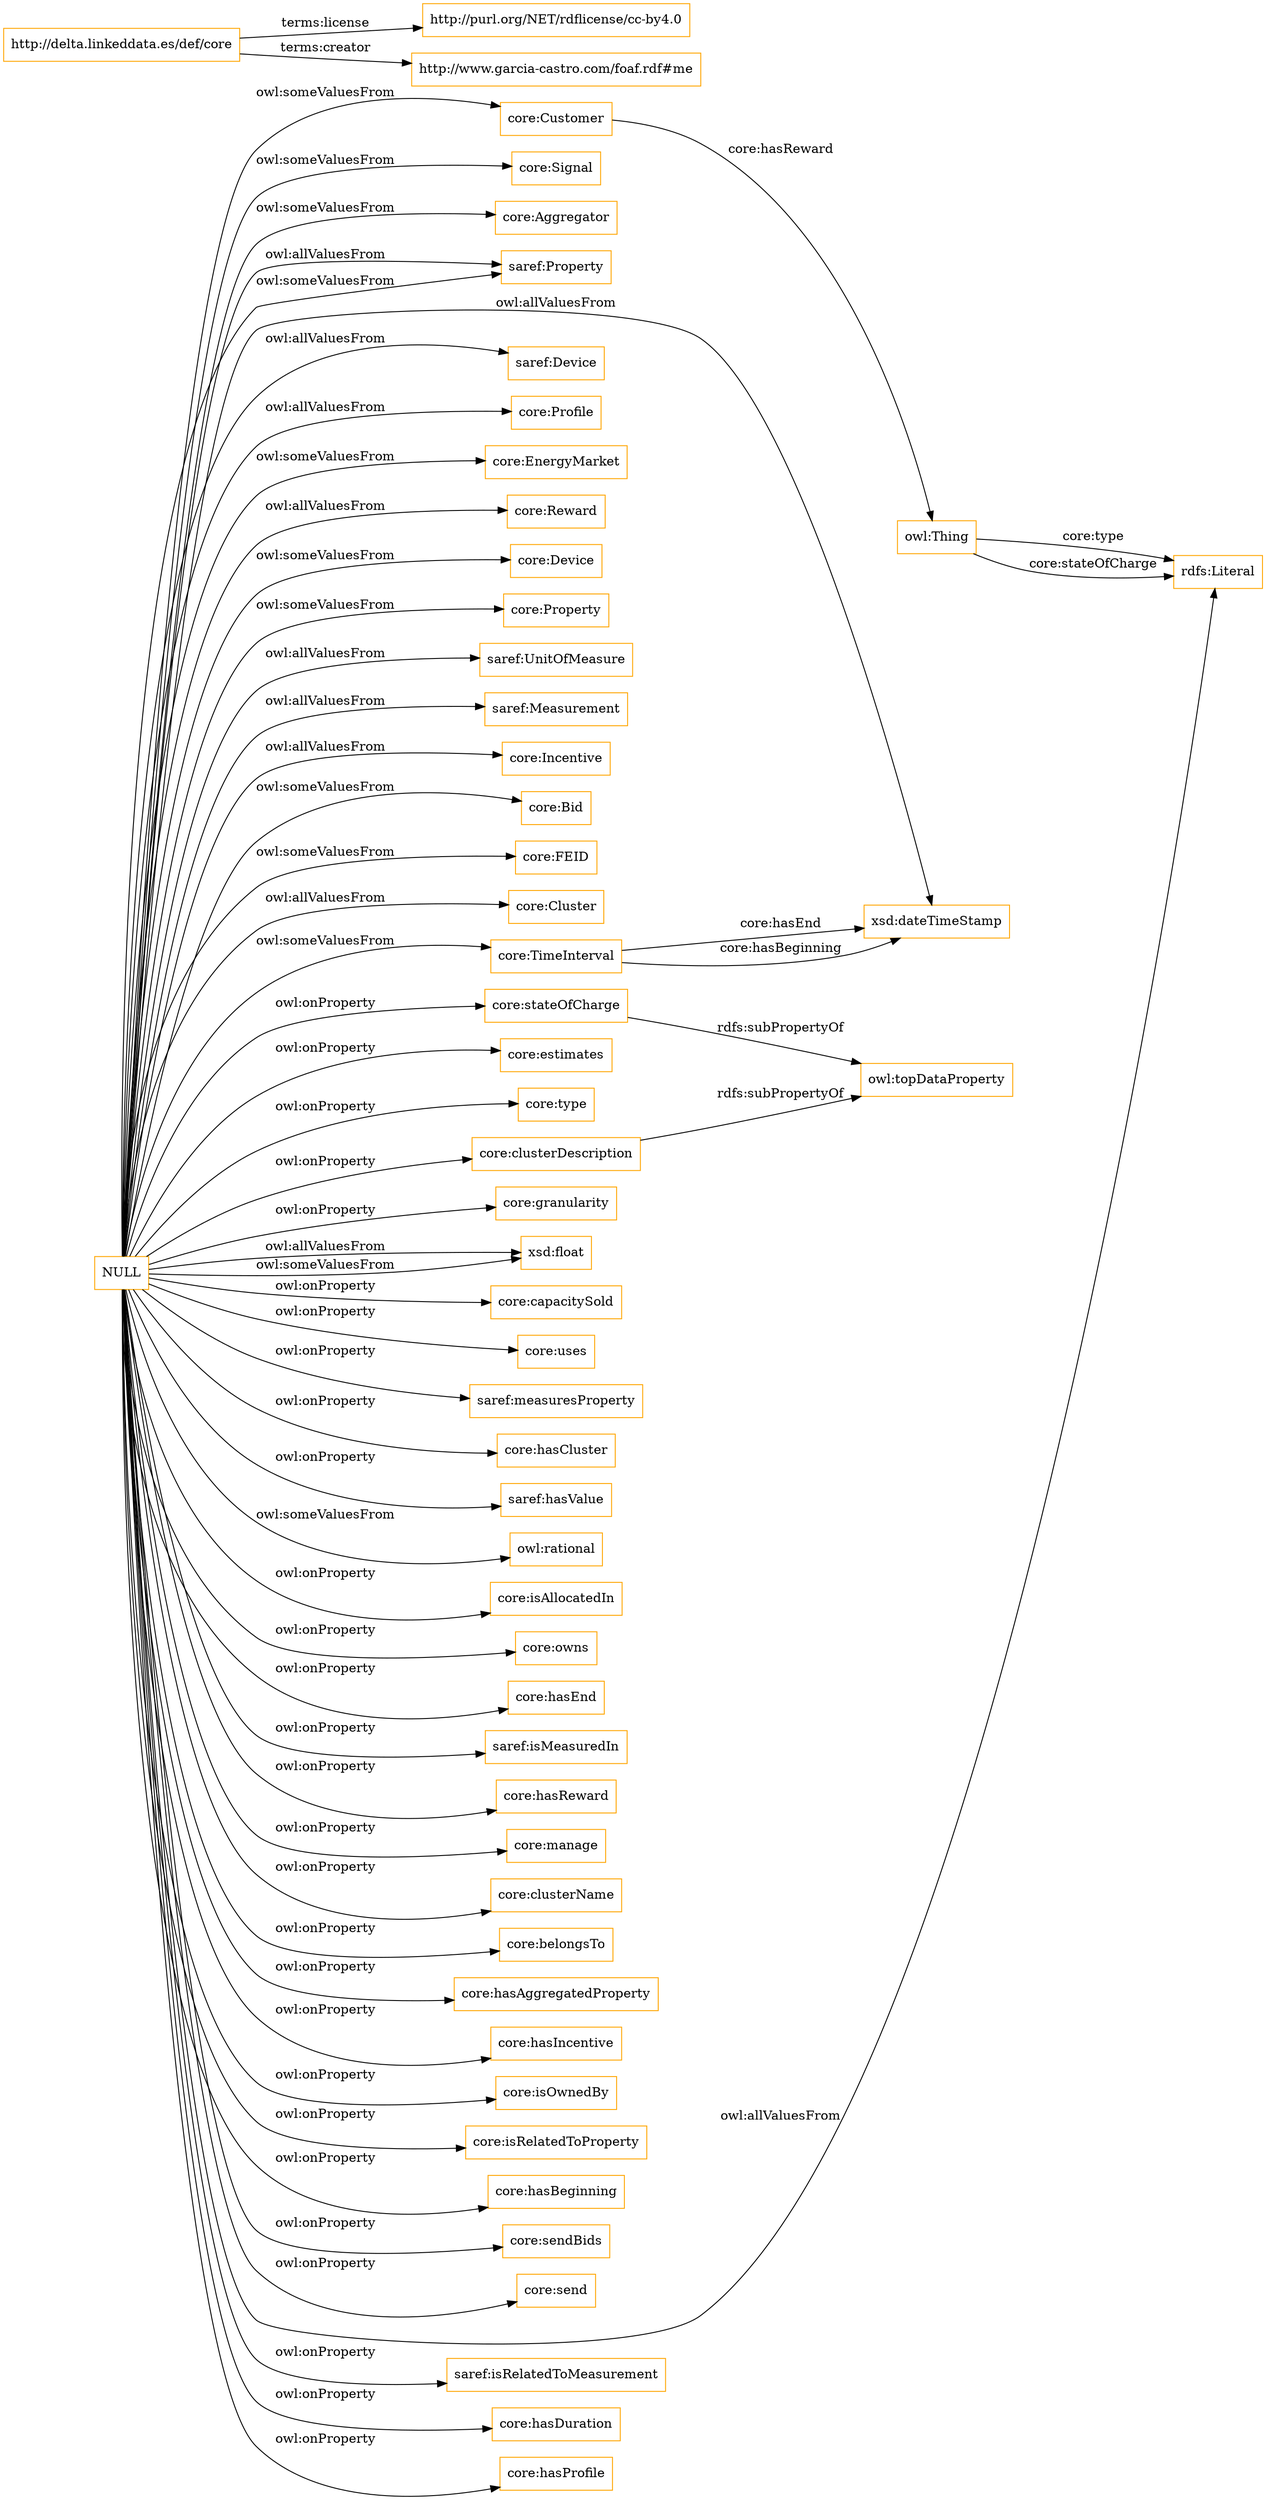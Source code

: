 digraph ar2dtool_diagram { 
rankdir=LR;
size="1501"
node [shape = rectangle, color="orange"]; "core:Customer" "core:Signal" "core:Aggregator" "saref:Property" "core:TimeInterval" "saref:Device" "core:Profile" "core:EnergyMarket" "core:Reward" "core:Device" "core:Property" "saref:UnitOfMeasure" "saref:Measurement" "core:Incentive" "core:Bid" "core:FEID" "core:Cluster" ; /*classes style*/
	"http://delta.linkeddata.es/def/core" -> "http://purl.org/NET/rdflicense/cc-by4.0" [ label = "terms:license" ];
	"http://delta.linkeddata.es/def/core" -> "http://www.garcia-castro.com/foaf.rdf#me" [ label = "terms:creator" ];
	"core:stateOfCharge" -> "owl:topDataProperty" [ label = "rdfs:subPropertyOf" ];
	"core:clusterDescription" -> "owl:topDataProperty" [ label = "rdfs:subPropertyOf" ];
	"NULL" -> "core:estimates" [ label = "owl:onProperty" ];
	"NULL" -> "core:type" [ label = "owl:onProperty" ];
	"NULL" -> "xsd:dateTimeStamp" [ label = "owl:allValuesFrom" ];
	"NULL" -> "core:granularity" [ label = "owl:onProperty" ];
	"NULL" -> "saref:UnitOfMeasure" [ label = "owl:allValuesFrom" ];
	"NULL" -> "core:Property" [ label = "owl:someValuesFrom" ];
	"NULL" -> "saref:Measurement" [ label = "owl:allValuesFrom" ];
	"NULL" -> "core:Profile" [ label = "owl:allValuesFrom" ];
	"NULL" -> "core:Reward" [ label = "owl:allValuesFrom" ];
	"NULL" -> "xsd:float" [ label = "owl:someValuesFrom" ];
	"NULL" -> "core:capacitySold" [ label = "owl:onProperty" ];
	"NULL" -> "core:Signal" [ label = "owl:someValuesFrom" ];
	"NULL" -> "core:uses" [ label = "owl:onProperty" ];
	"NULL" -> "saref:measuresProperty" [ label = "owl:onProperty" ];
	"NULL" -> "saref:Device" [ label = "owl:allValuesFrom" ];
	"NULL" -> "core:hasCluster" [ label = "owl:onProperty" ];
	"NULL" -> "saref:hasValue" [ label = "owl:onProperty" ];
	"NULL" -> "owl:rational" [ label = "owl:someValuesFrom" ];
	"NULL" -> "core:isAllocatedIn" [ label = "owl:onProperty" ];
	"NULL" -> "core:owns" [ label = "owl:onProperty" ];
	"NULL" -> "core:hasEnd" [ label = "owl:onProperty" ];
	"NULL" -> "saref:isMeasuredIn" [ label = "owl:onProperty" ];
	"NULL" -> "core:TimeInterval" [ label = "owl:someValuesFrom" ];
	"NULL" -> "core:hasReward" [ label = "owl:onProperty" ];
	"NULL" -> "core:manage" [ label = "owl:onProperty" ];
	"NULL" -> "core:clusterName" [ label = "owl:onProperty" ];
	"NULL" -> "saref:Property" [ label = "owl:someValuesFrom" ];
	"NULL" -> "core:Aggregator" [ label = "owl:someValuesFrom" ];
	"NULL" -> "core:Incentive" [ label = "owl:allValuesFrom" ];
	"NULL" -> "core:belongsTo" [ label = "owl:onProperty" ];
	"NULL" -> "core:hasAggregatedProperty" [ label = "owl:onProperty" ];
	"NULL" -> "core:EnergyMarket" [ label = "owl:someValuesFrom" ];
	"NULL" -> "core:FEID" [ label = "owl:someValuesFrom" ];
	"NULL" -> "core:hasIncentive" [ label = "owl:onProperty" ];
	"NULL" -> "core:stateOfCharge" [ label = "owl:onProperty" ];
	"NULL" -> "core:Customer" [ label = "owl:someValuesFrom" ];
	"NULL" -> "core:isOwnedBy" [ label = "owl:onProperty" ];
	"NULL" -> "core:isRelatedToProperty" [ label = "owl:onProperty" ];
	"NULL" -> "core:clusterDescription" [ label = "owl:onProperty" ];
	"NULL" -> "core:hasBeginning" [ label = "owl:onProperty" ];
	"NULL" -> "xsd:float" [ label = "owl:allValuesFrom" ];
	"NULL" -> "core:Cluster" [ label = "owl:allValuesFrom" ];
	"NULL" -> "core:sendBids" [ label = "owl:onProperty" ];
	"NULL" -> "saref:Property" [ label = "owl:allValuesFrom" ];
	"NULL" -> "core:send" [ label = "owl:onProperty" ];
	"NULL" -> "core:Device" [ label = "owl:someValuesFrom" ];
	"NULL" -> "rdfs:Literal" [ label = "owl:allValuesFrom" ];
	"NULL" -> "saref:isRelatedToMeasurement" [ label = "owl:onProperty" ];
	"NULL" -> "core:hasDuration" [ label = "owl:onProperty" ];
	"NULL" -> "core:Bid" [ label = "owl:someValuesFrom" ];
	"NULL" -> "core:hasProfile" [ label = "owl:onProperty" ];
	"core:TimeInterval" -> "xsd:dateTimeStamp" [ label = "core:hasBeginning" ];
	"owl:Thing" -> "rdfs:Literal" [ label = "core:stateOfCharge" ];
	"owl:Thing" -> "rdfs:Literal" [ label = "core:type" ];
	"core:Customer" -> "owl:Thing" [ label = "core:hasReward" ];
	"core:TimeInterval" -> "xsd:dateTimeStamp" [ label = "core:hasEnd" ];

}
